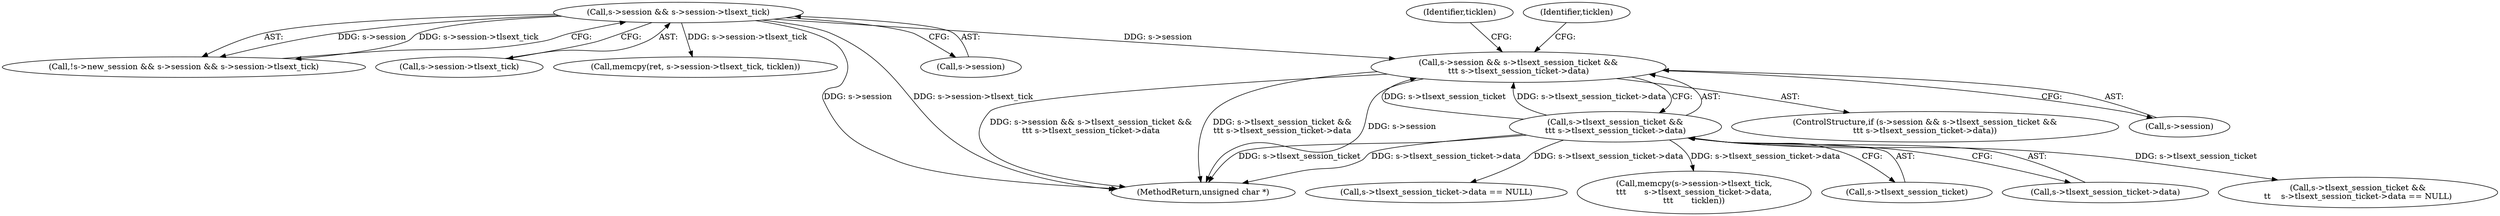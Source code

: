 digraph "0_openssl_2b0532f3984324ebe1236a63d15893792384328d@pointer" {
"1000531" [label="(Call,s->session && s->tlsext_session_ticket &&\n\t\t\t s->tlsext_session_ticket->data)"];
"1000513" [label="(Call,s->session && s->session->tlsext_tick)"];
"1000535" [label="(Call,s->tlsext_session_ticket &&\n\t\t\t s->tlsext_session_ticket->data)"];
"1000514" [label="(Call,s->session)"];
"1000546" [label="(Identifier,ticklen)"];
"1000590" [label="(Identifier,ticklen)"];
"1000508" [label="(Call,!s->new_session && s->session && s->session->tlsext_tick)"];
"1000536" [label="(Call,s->tlsext_session_ticket)"];
"1000535" [label="(Call,s->tlsext_session_ticket &&\n\t\t\t s->tlsext_session_ticket->data)"];
"1000517" [label="(Call,s->session->tlsext_tick)"];
"1000632" [label="(Call,memcpy(ret, s->session->tlsext_tick, ticklen))"];
"1001118" [label="(MethodReturn,unsigned char *)"];
"1000539" [label="(Call,s->tlsext_session_ticket->data)"];
"1000597" [label="(Call,s->tlsext_session_ticket &&\n\t\t    s->tlsext_session_ticket->data == NULL)"];
"1000530" [label="(ControlStructure,if (s->session && s->tlsext_session_ticket &&\n\t\t\t s->tlsext_session_ticket->data))"];
"1000601" [label="(Call,s->tlsext_session_ticket->data == NULL)"];
"1000513" [label="(Call,s->session && s->session->tlsext_tick)"];
"1000569" [label="(Call,memcpy(s->session->tlsext_tick,\n\t\t\t       s->tlsext_session_ticket->data,\n\t\t\t       ticklen))"];
"1000532" [label="(Call,s->session)"];
"1000531" [label="(Call,s->session && s->tlsext_session_ticket &&\n\t\t\t s->tlsext_session_ticket->data)"];
"1000531" -> "1000530"  [label="AST: "];
"1000531" -> "1000532"  [label="CFG: "];
"1000531" -> "1000535"  [label="CFG: "];
"1000532" -> "1000531"  [label="AST: "];
"1000535" -> "1000531"  [label="AST: "];
"1000546" -> "1000531"  [label="CFG: "];
"1000590" -> "1000531"  [label="CFG: "];
"1000531" -> "1001118"  [label="DDG: s->session && s->tlsext_session_ticket &&\n\t\t\t s->tlsext_session_ticket->data"];
"1000531" -> "1001118"  [label="DDG: s->tlsext_session_ticket &&\n\t\t\t s->tlsext_session_ticket->data"];
"1000531" -> "1001118"  [label="DDG: s->session"];
"1000513" -> "1000531"  [label="DDG: s->session"];
"1000535" -> "1000531"  [label="DDG: s->tlsext_session_ticket"];
"1000535" -> "1000531"  [label="DDG: s->tlsext_session_ticket->data"];
"1000513" -> "1000508"  [label="AST: "];
"1000513" -> "1000514"  [label="CFG: "];
"1000513" -> "1000517"  [label="CFG: "];
"1000514" -> "1000513"  [label="AST: "];
"1000517" -> "1000513"  [label="AST: "];
"1000508" -> "1000513"  [label="CFG: "];
"1000513" -> "1001118"  [label="DDG: s->session"];
"1000513" -> "1001118"  [label="DDG: s->session->tlsext_tick"];
"1000513" -> "1000508"  [label="DDG: s->session"];
"1000513" -> "1000508"  [label="DDG: s->session->tlsext_tick"];
"1000513" -> "1000632"  [label="DDG: s->session->tlsext_tick"];
"1000535" -> "1000536"  [label="CFG: "];
"1000535" -> "1000539"  [label="CFG: "];
"1000536" -> "1000535"  [label="AST: "];
"1000539" -> "1000535"  [label="AST: "];
"1000535" -> "1001118"  [label="DDG: s->tlsext_session_ticket"];
"1000535" -> "1001118"  [label="DDG: s->tlsext_session_ticket->data"];
"1000535" -> "1000569"  [label="DDG: s->tlsext_session_ticket->data"];
"1000535" -> "1000597"  [label="DDG: s->tlsext_session_ticket"];
"1000535" -> "1000601"  [label="DDG: s->tlsext_session_ticket->data"];
}
